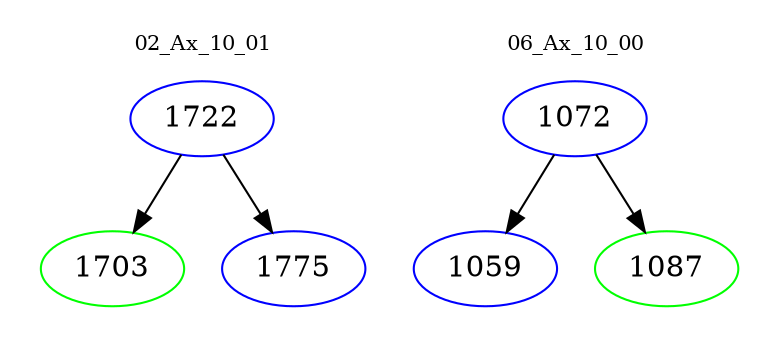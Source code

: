 digraph{
subgraph cluster_0 {
color = white
label = "02_Ax_10_01";
fontsize=10;
T0_1722 [label="1722", color="blue"]
T0_1722 -> T0_1703 [color="black"]
T0_1703 [label="1703", color="green"]
T0_1722 -> T0_1775 [color="black"]
T0_1775 [label="1775", color="blue"]
}
subgraph cluster_1 {
color = white
label = "06_Ax_10_00";
fontsize=10;
T1_1072 [label="1072", color="blue"]
T1_1072 -> T1_1059 [color="black"]
T1_1059 [label="1059", color="blue"]
T1_1072 -> T1_1087 [color="black"]
T1_1087 [label="1087", color="green"]
}
}
